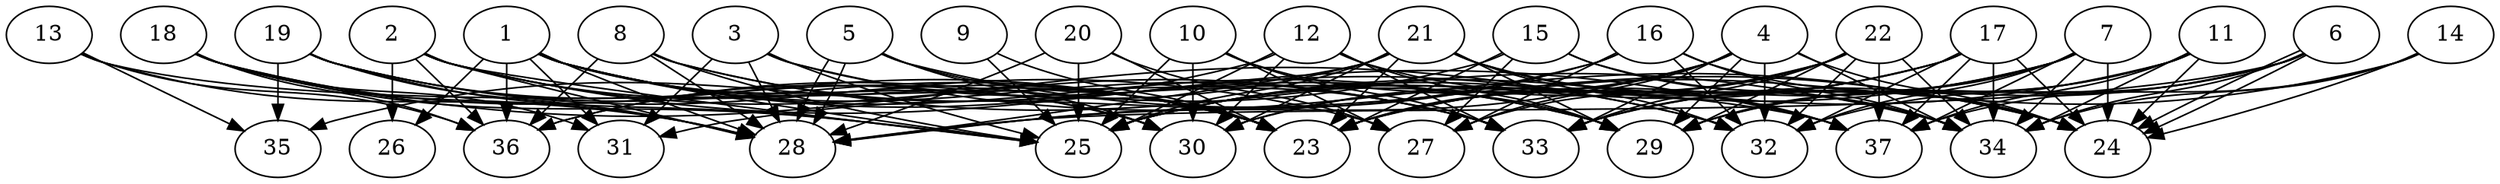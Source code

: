 // DAG (tier=3-complex, mode=data, n=37, ccr=0.526, fat=0.781, density=0.732, regular=0.379, jump=0.234, mindata=4194304, maxdata=33554432)
// DAG automatically generated by daggen at Sun Aug 24 16:33:35 2025
// /home/ermia/Project/Environments/daggen/bin/daggen --dot --ccr 0.526 --fat 0.781 --regular 0.379 --density 0.732 --jump 0.234 --mindata 4194304 --maxdata 33554432 -n 37 
digraph G {
  1 [size="4727743714626400256", alpha="0.15", expect_size="2363871857313200128"]
  1 -> 23 [size ="3376279193649152"]
  1 -> 25 [size ="3376279193649152"]
  1 -> 26 [size ="3376279193649152"]
  1 -> 28 [size ="3376279193649152"]
  1 -> 29 [size ="3376279193649152"]
  1 -> 30 [size ="3376279193649152"]
  1 -> 31 [size ="3376279193649152"]
  1 -> 32 [size ="3376279193649152"]
  1 -> 33 [size ="3376279193649152"]
  1 -> 36 [size ="3376279193649152"]
  2 [size="311956538705204864", alpha="0.09", expect_size="155978269352602432"]
  2 -> 23 [size ="8348453486723072"]
  2 -> 25 [size ="8348453486723072"]
  2 -> 26 [size ="8348453486723072"]
  2 -> 28 [size ="8348453486723072"]
  2 -> 33 [size ="8348453486723072"]
  2 -> 36 [size ="8348453486723072"]
  2 -> 37 [size ="8348453486723072"]
  3 [size="553111411887532032", alpha="0.05", expect_size="276555705943766016"]
  3 -> 24 [size ="8947375536078848"]
  3 -> 25 [size ="8947375536078848"]
  3 -> 28 [size ="8947375536078848"]
  3 -> 31 [size ="8947375536078848"]
  3 -> 33 [size ="8947375536078848"]
  4 [size="17626667489674919936000", alpha="0.17", expect_size="8813333744837459968000"]
  4 -> 23 [size ="5418388344012800"]
  4 -> 24 [size ="5418388344012800"]
  4 -> 27 [size ="5418388344012800"]
  4 -> 28 [size ="5418388344012800"]
  4 -> 29 [size ="5418388344012800"]
  4 -> 30 [size ="5418388344012800"]
  4 -> 32 [size ="5418388344012800"]
  4 -> 33 [size ="5418388344012800"]
  4 -> 34 [size ="5418388344012800"]
  5 [size="3210405321175063552", alpha="0.02", expect_size="1605202660587531776"]
  5 -> 23 [size ="1766625275543552"]
  5 -> 24 [size ="1766625275543552"]
  5 -> 28 [size ="1766625275543552"]
  5 -> 28 [size ="1766625275543552"]
  5 -> 30 [size ="1766625275543552"]
  6 [size="8961196084561304576", alpha="0.05", expect_size="4480598042280652288"]
  6 -> 24 [size ="8747957922824192"]
  6 -> 24 [size ="8747957922824192"]
  6 -> 28 [size ="8747957922824192"]
  6 -> 29 [size ="8747957922824192"]
  6 -> 32 [size ="8747957922824192"]
  6 -> 33 [size ="8747957922824192"]
  6 -> 34 [size ="8747957922824192"]
  7 [size="12106279143987744", alpha="0.14", expect_size="6053139571993872"]
  7 -> 23 [size ="222227723190272"]
  7 -> 24 [size ="222227723190272"]
  7 -> 25 [size ="222227723190272"]
  7 -> 29 [size ="222227723190272"]
  7 -> 32 [size ="222227723190272"]
  7 -> 33 [size ="222227723190272"]
  7 -> 34 [size ="222227723190272"]
  7 -> 37 [size ="222227723190272"]
  8 [size="4905402064094959239168", alpha="0.20", expect_size="2452701032047479619584"]
  8 -> 25 [size ="2309615719022592"]
  8 -> 28 [size ="2309615719022592"]
  8 -> 29 [size ="2309615719022592"]
  8 -> 34 [size ="2309615719022592"]
  8 -> 36 [size ="2309615719022592"]
  9 [size="13360409852953229312", alpha="0.16", expect_size="6680204926476614656"]
  9 -> 23 [size ="6687052317851648"]
  9 -> 25 [size ="6687052317851648"]
  10 [size="368293445632000000000", alpha="0.02", expect_size="184146722816000000000"]
  10 -> 25 [size ="411041792000000"]
  10 -> 27 [size ="411041792000000"]
  10 -> 29 [size ="411041792000000"]
  10 -> 30 [size ="411041792000000"]
  10 -> 33 [size ="411041792000000"]
  11 [size="5400600130097719296", alpha="0.03", expect_size="2700300065048859648"]
  11 -> 24 [size ="2036220506931200"]
  11 -> 25 [size ="2036220506931200"]
  11 -> 29 [size ="2036220506931200"]
  11 -> 33 [size ="2036220506931200"]
  11 -> 34 [size ="2036220506931200"]
  11 -> 37 [size ="2036220506931200"]
  12 [size="338537066000753920", alpha="0.05", expect_size="169268533000376960"]
  12 -> 25 [size ="7477944482004992"]
  12 -> 29 [size ="7477944482004992"]
  12 -> 30 [size ="7477944482004992"]
  12 -> 33 [size ="7477944482004992"]
  12 -> 35 [size ="7477944482004992"]
  12 -> 37 [size ="7477944482004992"]
  13 [size="1053575685479461814272", alpha="0.04", expect_size="526787842739730907136"]
  13 -> 28 [size ="828324448305152"]
  13 -> 35 [size ="828324448305152"]
  13 -> 36 [size ="828324448305152"]
  13 -> 37 [size ="828324448305152"]
  14 [size="68086807803274808", alpha="0.11", expect_size="34043403901637404"]
  14 -> 23 [size ="2765832807514112"]
  14 -> 24 [size ="2765832807514112"]
  14 -> 34 [size ="2765832807514112"]
  14 -> 37 [size ="2765832807514112"]
  15 [size="495565666431478530048", alpha="0.11", expect_size="247782833215739265024"]
  15 -> 23 [size ="500984312758272"]
  15 -> 24 [size ="500984312758272"]
  15 -> 27 [size ="500984312758272"]
  15 -> 34 [size ="500984312758272"]
  15 -> 36 [size ="500984312758272"]
  16 [size="7975142589985659551744", alpha="0.08", expect_size="3987571294992829775872"]
  16 -> 24 [size ="3193367919853568"]
  16 -> 27 [size ="3193367919853568"]
  16 -> 28 [size ="3193367919853568"]
  16 -> 31 [size ="3193367919853568"]
  16 -> 32 [size ="3193367919853568"]
  16 -> 34 [size ="3193367919853568"]
  17 [size="283387290534180128", alpha="0.03", expect_size="141693645267090064"]
  17 -> 23 [size ="258017777942528"]
  17 -> 24 [size ="258017777942528"]
  17 -> 25 [size ="258017777942528"]
  17 -> 30 [size ="258017777942528"]
  17 -> 32 [size ="258017777942528"]
  17 -> 34 [size ="258017777942528"]
  17 -> 37 [size ="258017777942528"]
  18 [size="17044372736827438661632", alpha="0.03", expect_size="8522186368413719330816"]
  18 -> 23 [size ="5298390975905792"]
  18 -> 25 [size ="5298390975905792"]
  18 -> 28 [size ="5298390975905792"]
  18 -> 31 [size ="5298390975905792"]
  18 -> 32 [size ="5298390975905792"]
  18 -> 36 [size ="5298390975905792"]
  19 [size="46109515153032608", alpha="0.03", expect_size="23054757576516304"]
  19 -> 23 [size ="1139304801763328"]
  19 -> 25 [size ="1139304801763328"]
  19 -> 27 [size ="1139304801763328"]
  19 -> 28 [size ="1139304801763328"]
  19 -> 30 [size ="1139304801763328"]
  19 -> 35 [size ="1139304801763328"]
  20 [size="1121224169660151040", alpha="0.09", expect_size="560612084830075520"]
  20 -> 23 [size ="1039528248737792"]
  20 -> 25 [size ="1039528248737792"]
  20 -> 27 [size ="1039528248737792"]
  20 -> 28 [size ="1039528248737792"]
  21 [size="7885960606833052745728", alpha="0.01", expect_size="3942980303416526372864"]
  21 -> 23 [size ="3169516783665152"]
  21 -> 25 [size ="3169516783665152"]
  21 -> 28 [size ="3169516783665152"]
  21 -> 29 [size ="3169516783665152"]
  21 -> 30 [size ="3169516783665152"]
  21 -> 32 [size ="3169516783665152"]
  21 -> 34 [size ="3169516783665152"]
  21 -> 36 [size ="3169516783665152"]
  21 -> 37 [size ="3169516783665152"]
  22 [size="209933661862243598336", alpha="0.04", expect_size="104966830931121799168"]
  22 -> 23 [size ="282582138748928"]
  22 -> 25 [size ="282582138748928"]
  22 -> 27 [size ="282582138748928"]
  22 -> 29 [size ="282582138748928"]
  22 -> 32 [size ="282582138748928"]
  22 -> 33 [size ="282582138748928"]
  22 -> 34 [size ="282582138748928"]
  22 -> 37 [size ="282582138748928"]
  23 [size="490580648274996232192", alpha="0.13", expect_size="245290324137498116096"]
  24 [size="1182635282015633152", alpha="0.06", expect_size="591317641007816576"]
  25 [size="3772168613412093952", alpha="0.07", expect_size="1886084306706046976"]
  26 [size="12077939916854509174784", alpha="0.18", expect_size="6038969958427254587392"]
  27 [size="1797137362753219985408", alpha="0.10", expect_size="898568681376609992704"]
  28 [size="260582693617976864", alpha="0.11", expect_size="130291346808988432"]
  29 [size="1547654165830895140864", alpha="0.06", expect_size="773827082915447570432"]
  30 [size="13113695926925746241536", alpha="0.16", expect_size="6556847963462873120768"]
  31 [size="160732241046872064", alpha="0.03", expect_size="80366120523436032"]
  32 [size="8417159911389003776000", alpha="0.03", expect_size="4208579955694501888000"]
  33 [size="285639716023966016", alpha="0.07", expect_size="142819858011983008"]
  34 [size="9957953008459933696", alpha="0.17", expect_size="4978976504229966848"]
  35 [size="14695467135702925312000", alpha="0.14", expect_size="7347733567851462656000"]
  36 [size="157665536209529216", alpha="0.01", expect_size="78832768104764608"]
  37 [size="415095485529918784", alpha="0.11", expect_size="207547742764959392"]
}